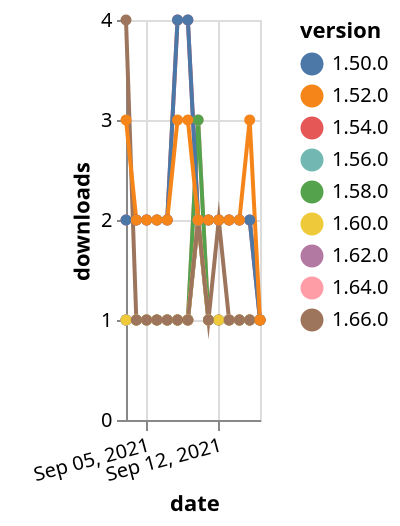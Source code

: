 {"$schema": "https://vega.github.io/schema/vega-lite/v5.json", "description": "A simple bar chart with embedded data.", "data": {"values": [{"date": "2021-09-03", "total": 237, "delta": 1, "version": "1.56.0"}, {"date": "2021-09-04", "total": 238, "delta": 1, "version": "1.56.0"}, {"date": "2021-09-05", "total": 239, "delta": 1, "version": "1.56.0"}, {"date": "2021-09-06", "total": 240, "delta": 1, "version": "1.56.0"}, {"date": "2021-09-07", "total": 241, "delta": 1, "version": "1.56.0"}, {"date": "2021-09-08", "total": 242, "delta": 1, "version": "1.56.0"}, {"date": "2021-09-09", "total": 243, "delta": 1, "version": "1.56.0"}, {"date": "2021-09-10", "total": 245, "delta": 2, "version": "1.56.0"}, {"date": "2021-09-11", "total": 246, "delta": 1, "version": "1.56.0"}, {"date": "2021-09-12", "total": 247, "delta": 1, "version": "1.56.0"}, {"date": "2021-09-13", "total": 248, "delta": 1, "version": "1.56.0"}, {"date": "2021-09-14", "total": 249, "delta": 1, "version": "1.56.0"}, {"date": "2021-09-15", "total": 250, "delta": 1, "version": "1.56.0"}, {"date": "2021-09-16", "total": 251, "delta": 1, "version": "1.56.0"}, {"date": "2021-09-03", "total": 182, "delta": 1, "version": "1.64.0"}, {"date": "2021-09-04", "total": 183, "delta": 1, "version": "1.64.0"}, {"date": "2021-09-05", "total": 184, "delta": 1, "version": "1.64.0"}, {"date": "2021-09-06", "total": 185, "delta": 1, "version": "1.64.0"}, {"date": "2021-09-07", "total": 186, "delta": 1, "version": "1.64.0"}, {"date": "2021-09-08", "total": 187, "delta": 1, "version": "1.64.0"}, {"date": "2021-09-09", "total": 188, "delta": 1, "version": "1.64.0"}, {"date": "2021-09-10", "total": 191, "delta": 3, "version": "1.64.0"}, {"date": "2021-09-11", "total": 192, "delta": 1, "version": "1.64.0"}, {"date": "2021-09-12", "total": 193, "delta": 1, "version": "1.64.0"}, {"date": "2021-09-13", "total": 194, "delta": 1, "version": "1.64.0"}, {"date": "2021-09-14", "total": 195, "delta": 1, "version": "1.64.0"}, {"date": "2021-09-15", "total": 196, "delta": 1, "version": "1.64.0"}, {"date": "2021-09-16", "total": 197, "delta": 1, "version": "1.64.0"}, {"date": "2021-09-03", "total": 2468, "delta": 2, "version": "1.54.0"}, {"date": "2021-09-04", "total": 2470, "delta": 2, "version": "1.54.0"}, {"date": "2021-09-05", "total": 2472, "delta": 2, "version": "1.54.0"}, {"date": "2021-09-06", "total": 2474, "delta": 2, "version": "1.54.0"}, {"date": "2021-09-07", "total": 2476, "delta": 2, "version": "1.54.0"}, {"date": "2021-09-08", "total": 2480, "delta": 4, "version": "1.54.0"}, {"date": "2021-09-09", "total": 2484, "delta": 4, "version": "1.54.0"}, {"date": "2021-09-10", "total": 2486, "delta": 2, "version": "1.54.0"}, {"date": "2021-09-11", "total": 2488, "delta": 2, "version": "1.54.0"}, {"date": "2021-09-12", "total": 2490, "delta": 2, "version": "1.54.0"}, {"date": "2021-09-13", "total": 2492, "delta": 2, "version": "1.54.0"}, {"date": "2021-09-14", "total": 2494, "delta": 2, "version": "1.54.0"}, {"date": "2021-09-15", "total": 2496, "delta": 2, "version": "1.54.0"}, {"date": "2021-09-16", "total": 2497, "delta": 1, "version": "1.54.0"}, {"date": "2021-09-03", "total": 336, "delta": 1, "version": "1.58.0"}, {"date": "2021-09-04", "total": 337, "delta": 1, "version": "1.58.0"}, {"date": "2021-09-05", "total": 338, "delta": 1, "version": "1.58.0"}, {"date": "2021-09-06", "total": 339, "delta": 1, "version": "1.58.0"}, {"date": "2021-09-07", "total": 340, "delta": 1, "version": "1.58.0"}, {"date": "2021-09-08", "total": 341, "delta": 1, "version": "1.58.0"}, {"date": "2021-09-09", "total": 342, "delta": 1, "version": "1.58.0"}, {"date": "2021-09-10", "total": 345, "delta": 3, "version": "1.58.0"}, {"date": "2021-09-11", "total": 346, "delta": 1, "version": "1.58.0"}, {"date": "2021-09-12", "total": 347, "delta": 1, "version": "1.58.0"}, {"date": "2021-09-13", "total": 348, "delta": 1, "version": "1.58.0"}, {"date": "2021-09-14", "total": 349, "delta": 1, "version": "1.58.0"}, {"date": "2021-09-15", "total": 350, "delta": 1, "version": "1.58.0"}, {"date": "2021-09-16", "total": 351, "delta": 1, "version": "1.58.0"}, {"date": "2021-09-03", "total": 3096, "delta": 2, "version": "1.50.0"}, {"date": "2021-09-04", "total": 3098, "delta": 2, "version": "1.50.0"}, {"date": "2021-09-05", "total": 3100, "delta": 2, "version": "1.50.0"}, {"date": "2021-09-06", "total": 3102, "delta": 2, "version": "1.50.0"}, {"date": "2021-09-07", "total": 3104, "delta": 2, "version": "1.50.0"}, {"date": "2021-09-08", "total": 3108, "delta": 4, "version": "1.50.0"}, {"date": "2021-09-09", "total": 3112, "delta": 4, "version": "1.50.0"}, {"date": "2021-09-10", "total": 3114, "delta": 2, "version": "1.50.0"}, {"date": "2021-09-11", "total": 3116, "delta": 2, "version": "1.50.0"}, {"date": "2021-09-12", "total": 3118, "delta": 2, "version": "1.50.0"}, {"date": "2021-09-13", "total": 3120, "delta": 2, "version": "1.50.0"}, {"date": "2021-09-14", "total": 3122, "delta": 2, "version": "1.50.0"}, {"date": "2021-09-15", "total": 3124, "delta": 2, "version": "1.50.0"}, {"date": "2021-09-16", "total": 3125, "delta": 1, "version": "1.50.0"}, {"date": "2021-09-03", "total": 167, "delta": 1, "version": "1.62.0"}, {"date": "2021-09-04", "total": 168, "delta": 1, "version": "1.62.0"}, {"date": "2021-09-05", "total": 169, "delta": 1, "version": "1.62.0"}, {"date": "2021-09-06", "total": 170, "delta": 1, "version": "1.62.0"}, {"date": "2021-09-07", "total": 171, "delta": 1, "version": "1.62.0"}, {"date": "2021-09-08", "total": 172, "delta": 1, "version": "1.62.0"}, {"date": "2021-09-09", "total": 173, "delta": 1, "version": "1.62.0"}, {"date": "2021-09-10", "total": 175, "delta": 2, "version": "1.62.0"}, {"date": "2021-09-11", "total": 176, "delta": 1, "version": "1.62.0"}, {"date": "2021-09-12", "total": 177, "delta": 1, "version": "1.62.0"}, {"date": "2021-09-13", "total": 178, "delta": 1, "version": "1.62.0"}, {"date": "2021-09-14", "total": 179, "delta": 1, "version": "1.62.0"}, {"date": "2021-09-15", "total": 180, "delta": 1, "version": "1.62.0"}, {"date": "2021-09-16", "total": 181, "delta": 1, "version": "1.62.0"}, {"date": "2021-09-03", "total": 191, "delta": 1, "version": "1.60.0"}, {"date": "2021-09-04", "total": 192, "delta": 1, "version": "1.60.0"}, {"date": "2021-09-05", "total": 193, "delta": 1, "version": "1.60.0"}, {"date": "2021-09-06", "total": 194, "delta": 1, "version": "1.60.0"}, {"date": "2021-09-07", "total": 195, "delta": 1, "version": "1.60.0"}, {"date": "2021-09-08", "total": 196, "delta": 1, "version": "1.60.0"}, {"date": "2021-09-09", "total": 197, "delta": 1, "version": "1.60.0"}, {"date": "2021-09-10", "total": 199, "delta": 2, "version": "1.60.0"}, {"date": "2021-09-11", "total": 200, "delta": 1, "version": "1.60.0"}, {"date": "2021-09-12", "total": 201, "delta": 1, "version": "1.60.0"}, {"date": "2021-09-13", "total": 202, "delta": 1, "version": "1.60.0"}, {"date": "2021-09-14", "total": 203, "delta": 1, "version": "1.60.0"}, {"date": "2021-09-15", "total": 204, "delta": 1, "version": "1.60.0"}, {"date": "2021-09-16", "total": 205, "delta": 1, "version": "1.60.0"}, {"date": "2021-09-03", "total": 122, "delta": 4, "version": "1.66.0"}, {"date": "2021-09-04", "total": 123, "delta": 1, "version": "1.66.0"}, {"date": "2021-09-05", "total": 124, "delta": 1, "version": "1.66.0"}, {"date": "2021-09-06", "total": 125, "delta": 1, "version": "1.66.0"}, {"date": "2021-09-07", "total": 126, "delta": 1, "version": "1.66.0"}, {"date": "2021-09-08", "total": 127, "delta": 1, "version": "1.66.0"}, {"date": "2021-09-09", "total": 128, "delta": 1, "version": "1.66.0"}, {"date": "2021-09-10", "total": 130, "delta": 2, "version": "1.66.0"}, {"date": "2021-09-11", "total": 131, "delta": 1, "version": "1.66.0"}, {"date": "2021-09-12", "total": 133, "delta": 2, "version": "1.66.0"}, {"date": "2021-09-13", "total": 134, "delta": 1, "version": "1.66.0"}, {"date": "2021-09-14", "total": 135, "delta": 1, "version": "1.66.0"}, {"date": "2021-09-15", "total": 136, "delta": 1, "version": "1.66.0"}, {"date": "2021-09-16", "total": 137, "delta": 1, "version": "1.66.0"}, {"date": "2021-09-03", "total": 2598, "delta": 3, "version": "1.52.0"}, {"date": "2021-09-04", "total": 2600, "delta": 2, "version": "1.52.0"}, {"date": "2021-09-05", "total": 2602, "delta": 2, "version": "1.52.0"}, {"date": "2021-09-06", "total": 2604, "delta": 2, "version": "1.52.0"}, {"date": "2021-09-07", "total": 2606, "delta": 2, "version": "1.52.0"}, {"date": "2021-09-08", "total": 2609, "delta": 3, "version": "1.52.0"}, {"date": "2021-09-09", "total": 2612, "delta": 3, "version": "1.52.0"}, {"date": "2021-09-10", "total": 2614, "delta": 2, "version": "1.52.0"}, {"date": "2021-09-11", "total": 2616, "delta": 2, "version": "1.52.0"}, {"date": "2021-09-12", "total": 2618, "delta": 2, "version": "1.52.0"}, {"date": "2021-09-13", "total": 2620, "delta": 2, "version": "1.52.0"}, {"date": "2021-09-14", "total": 2622, "delta": 2, "version": "1.52.0"}, {"date": "2021-09-15", "total": 2625, "delta": 3, "version": "1.52.0"}, {"date": "2021-09-16", "total": 2626, "delta": 1, "version": "1.52.0"}]}, "width": "container", "mark": {"type": "line", "point": {"filled": true}}, "encoding": {"x": {"field": "date", "type": "temporal", "timeUnit": "yearmonthdate", "title": "date", "axis": {"labelAngle": -15}}, "y": {"field": "delta", "type": "quantitative", "title": "downloads"}, "color": {"field": "version", "type": "nominal"}, "tooltip": {"field": "delta"}}}